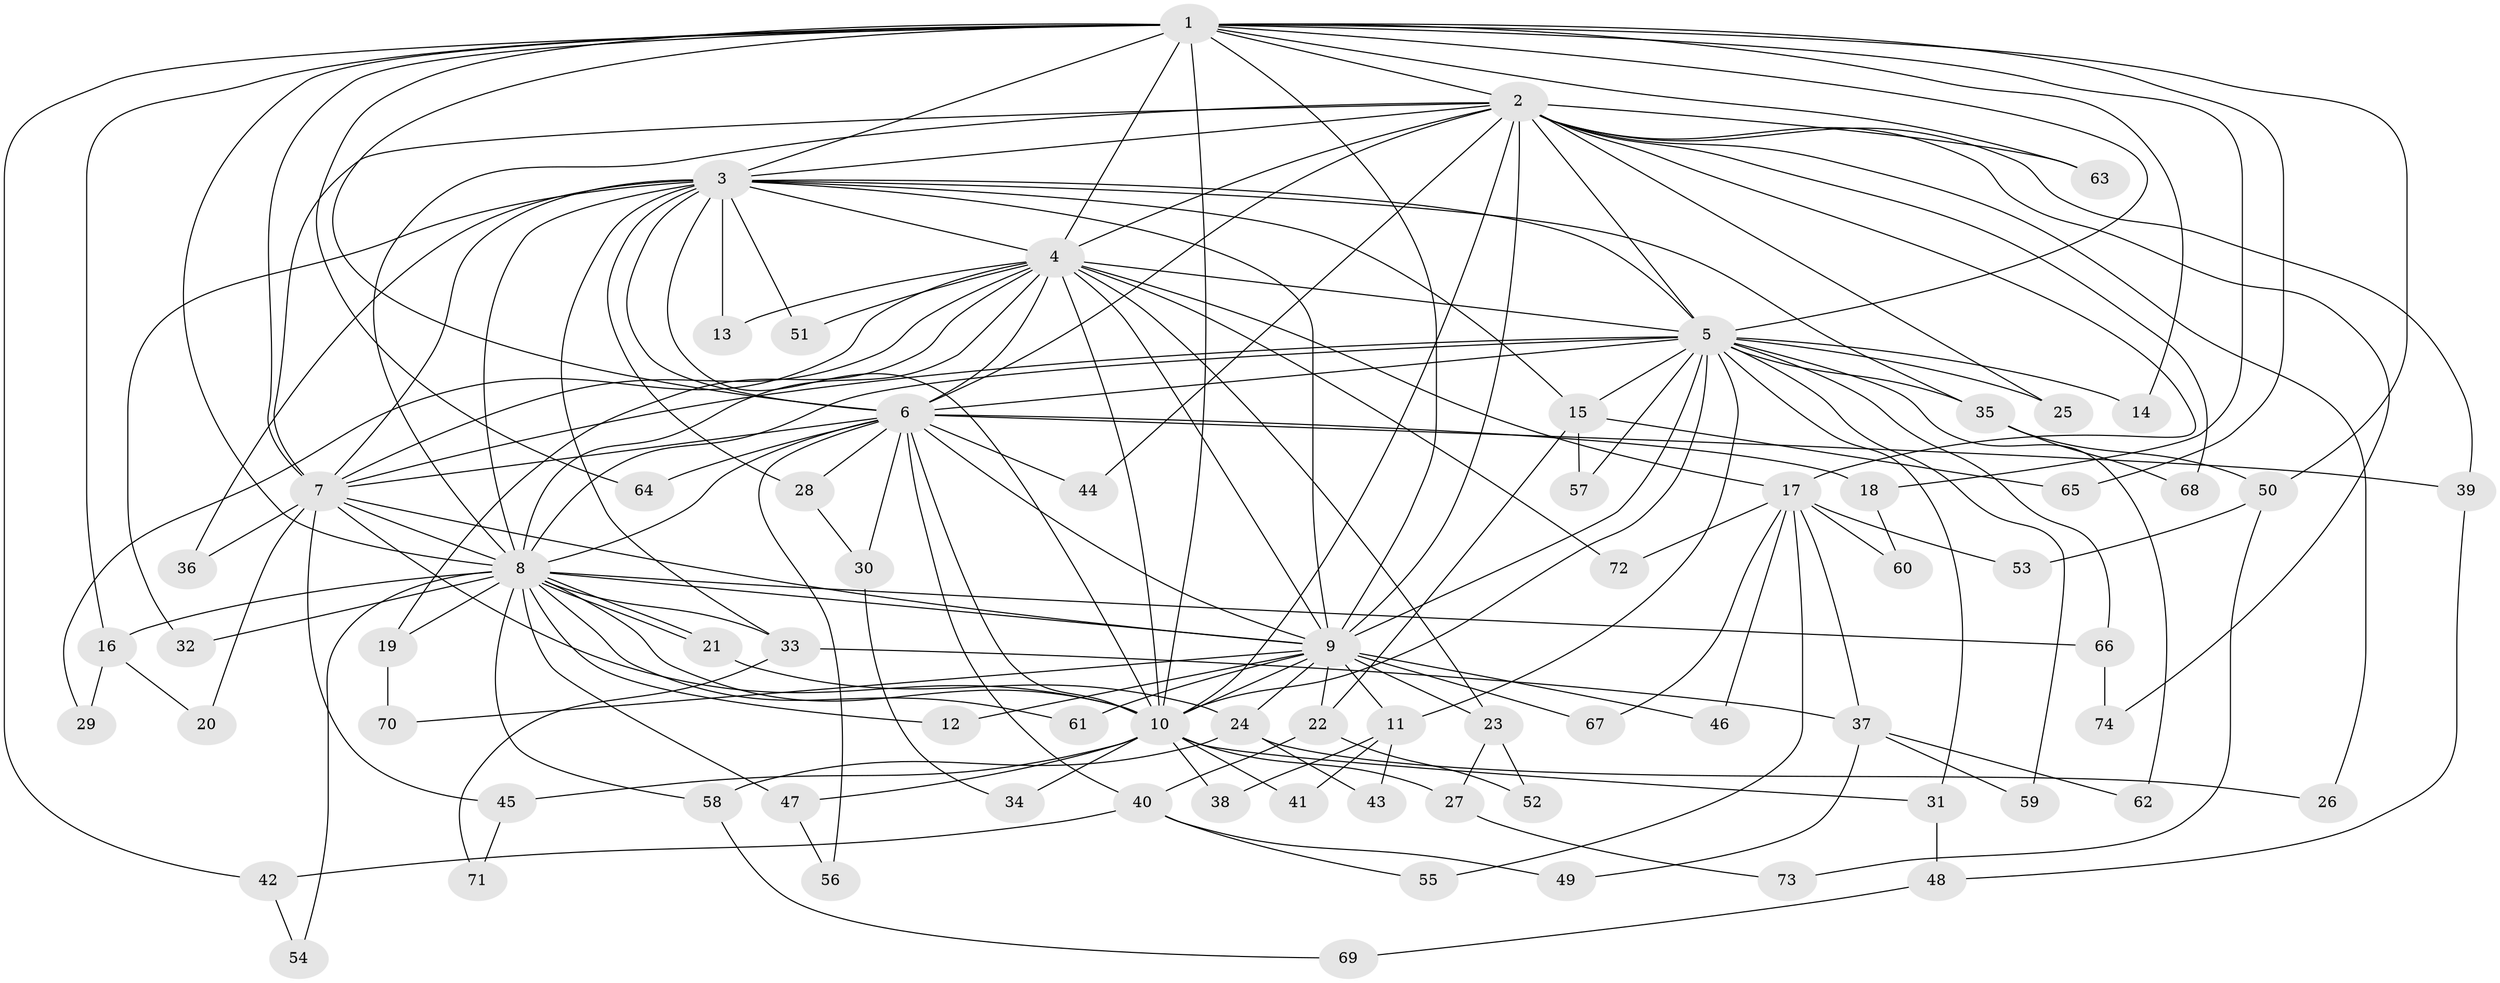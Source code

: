 // coarse degree distribution, {15: 0.0392156862745098, 17: 0.0196078431372549, 18: 0.0196078431372549, 1: 0.11764705882352941, 2: 0.5490196078431373, 4: 0.11764705882352941, 3: 0.0392156862745098, 5: 0.058823529411764705, 12: 0.0392156862745098}
// Generated by graph-tools (version 1.1) at 2025/49/03/04/25 21:49:47]
// undirected, 74 vertices, 173 edges
graph export_dot {
graph [start="1"]
  node [color=gray90,style=filled];
  1;
  2;
  3;
  4;
  5;
  6;
  7;
  8;
  9;
  10;
  11;
  12;
  13;
  14;
  15;
  16;
  17;
  18;
  19;
  20;
  21;
  22;
  23;
  24;
  25;
  26;
  27;
  28;
  29;
  30;
  31;
  32;
  33;
  34;
  35;
  36;
  37;
  38;
  39;
  40;
  41;
  42;
  43;
  44;
  45;
  46;
  47;
  48;
  49;
  50;
  51;
  52;
  53;
  54;
  55;
  56;
  57;
  58;
  59;
  60;
  61;
  62;
  63;
  64;
  65;
  66;
  67;
  68;
  69;
  70;
  71;
  72;
  73;
  74;
  1 -- 2;
  1 -- 3;
  1 -- 4;
  1 -- 5;
  1 -- 6;
  1 -- 7;
  1 -- 8;
  1 -- 9;
  1 -- 10;
  1 -- 14;
  1 -- 16;
  1 -- 18;
  1 -- 42;
  1 -- 50;
  1 -- 63;
  1 -- 64;
  1 -- 65;
  2 -- 3;
  2 -- 4;
  2 -- 5;
  2 -- 6;
  2 -- 7;
  2 -- 8;
  2 -- 9;
  2 -- 10;
  2 -- 17;
  2 -- 25;
  2 -- 26;
  2 -- 39;
  2 -- 44;
  2 -- 63;
  2 -- 68;
  2 -- 74;
  3 -- 4;
  3 -- 5;
  3 -- 6;
  3 -- 7;
  3 -- 8;
  3 -- 9;
  3 -- 10;
  3 -- 13;
  3 -- 15;
  3 -- 28;
  3 -- 32;
  3 -- 33;
  3 -- 35;
  3 -- 36;
  3 -- 51;
  4 -- 5;
  4 -- 6;
  4 -- 7;
  4 -- 8;
  4 -- 9;
  4 -- 10;
  4 -- 13;
  4 -- 17;
  4 -- 19;
  4 -- 23;
  4 -- 29;
  4 -- 51;
  4 -- 72;
  5 -- 6;
  5 -- 7;
  5 -- 8;
  5 -- 9;
  5 -- 10;
  5 -- 11;
  5 -- 14;
  5 -- 15;
  5 -- 25;
  5 -- 31;
  5 -- 35;
  5 -- 57;
  5 -- 59;
  5 -- 62;
  5 -- 66;
  6 -- 7;
  6 -- 8;
  6 -- 9;
  6 -- 10;
  6 -- 18;
  6 -- 28;
  6 -- 30;
  6 -- 39;
  6 -- 40;
  6 -- 44;
  6 -- 56;
  6 -- 64;
  7 -- 8;
  7 -- 9;
  7 -- 10;
  7 -- 20;
  7 -- 36;
  7 -- 45;
  8 -- 9;
  8 -- 10;
  8 -- 12;
  8 -- 16;
  8 -- 19;
  8 -- 21;
  8 -- 21;
  8 -- 32;
  8 -- 33;
  8 -- 47;
  8 -- 54;
  8 -- 58;
  8 -- 61;
  8 -- 66;
  9 -- 10;
  9 -- 11;
  9 -- 12;
  9 -- 22;
  9 -- 23;
  9 -- 24;
  9 -- 46;
  9 -- 61;
  9 -- 67;
  9 -- 70;
  10 -- 27;
  10 -- 31;
  10 -- 34;
  10 -- 38;
  10 -- 41;
  10 -- 45;
  10 -- 47;
  11 -- 38;
  11 -- 41;
  11 -- 43;
  15 -- 22;
  15 -- 57;
  15 -- 65;
  16 -- 20;
  16 -- 29;
  17 -- 37;
  17 -- 46;
  17 -- 53;
  17 -- 55;
  17 -- 60;
  17 -- 67;
  17 -- 72;
  18 -- 60;
  19 -- 70;
  21 -- 24;
  22 -- 40;
  22 -- 52;
  23 -- 27;
  23 -- 52;
  24 -- 26;
  24 -- 43;
  24 -- 58;
  27 -- 73;
  28 -- 30;
  30 -- 34;
  31 -- 48;
  33 -- 37;
  33 -- 71;
  35 -- 50;
  35 -- 68;
  37 -- 49;
  37 -- 59;
  37 -- 62;
  39 -- 48;
  40 -- 42;
  40 -- 49;
  40 -- 55;
  42 -- 54;
  45 -- 71;
  47 -- 56;
  48 -- 69;
  50 -- 53;
  50 -- 73;
  58 -- 69;
  66 -- 74;
}
